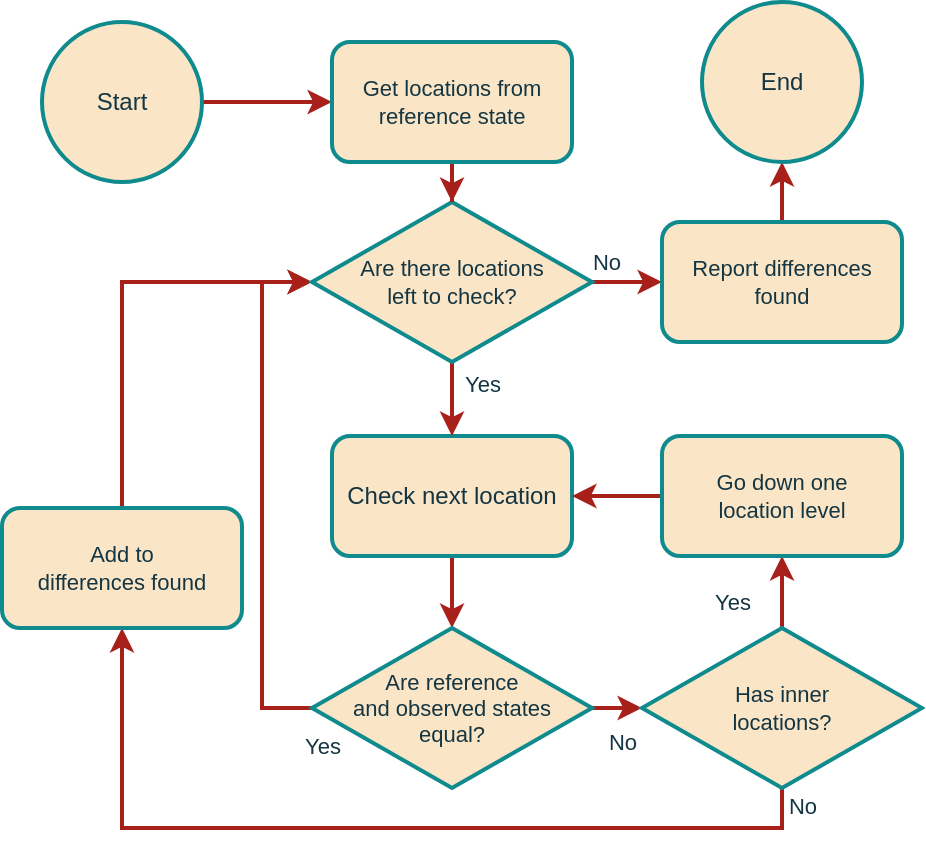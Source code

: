 <mxfile version="22.1.2" type="device">
  <diagram name="Page-1" id="BeeQXuH5mpLVNXQqc5U8">
    <mxGraphModel dx="1434" dy="907" grid="1" gridSize="10" guides="1" tooltips="1" connect="1" arrows="1" fold="1" page="1" pageScale="1" pageWidth="850" pageHeight="1100" math="0" shadow="0">
      <root>
        <mxCell id="0" />
        <mxCell id="1" parent="0" />
        <mxCell id="WwQ5Zhibpey-EET8wIZZ-1" value="" style="edgeStyle=orthogonalEdgeStyle;shape=connector;rounded=0;orthogonalLoop=1;jettySize=auto;html=1;labelBackgroundColor=default;strokeColor=#A8201A;strokeWidth=2;align=center;verticalAlign=middle;fontFamily=Helvetica;fontSize=11;fontColor=#143642;endArrow=classic;fillColor=#FAE5C7;" edge="1" parent="1" source="WwQ5Zhibpey-EET8wIZZ-2" target="WwQ5Zhibpey-EET8wIZZ-27">
          <mxGeometry relative="1" as="geometry" />
        </mxCell>
        <mxCell id="WwQ5Zhibpey-EET8wIZZ-2" value="Start" style="ellipse;whiteSpace=wrap;html=1;aspect=fixed;strokeColor=#0F8B8D;fontColor=#143642;fillColor=#FAE5C7;strokeWidth=2;" vertex="1" parent="1">
          <mxGeometry x="220" y="370" width="80" height="80" as="geometry" />
        </mxCell>
        <mxCell id="WwQ5Zhibpey-EET8wIZZ-3" value="" style="edgeStyle=orthogonalEdgeStyle;shape=connector;rounded=0;orthogonalLoop=1;jettySize=auto;html=1;labelBackgroundColor=default;strokeColor=#A8201A;strokeWidth=2;align=center;verticalAlign=middle;fontFamily=Helvetica;fontSize=11;fontColor=#143642;endArrow=classic;fillColor=#FAE5C7;" edge="1" parent="1" source="WwQ5Zhibpey-EET8wIZZ-4" target="WwQ5Zhibpey-EET8wIZZ-8">
          <mxGeometry relative="1" as="geometry" />
        </mxCell>
        <mxCell id="WwQ5Zhibpey-EET8wIZZ-4" value="Check next location" style="rounded=1;whiteSpace=wrap;html=1;strokeColor=#0F8B8D;fontColor=#143642;fillColor=#FAE5C7;strokeWidth=2;" vertex="1" parent="1">
          <mxGeometry x="365" y="577" width="120" height="60" as="geometry" />
        </mxCell>
        <mxCell id="WwQ5Zhibpey-EET8wIZZ-5" value="No&lt;br&gt;" style="edgeStyle=orthogonalEdgeStyle;shape=connector;rounded=0;orthogonalLoop=1;jettySize=auto;html=1;labelBackgroundColor=default;strokeColor=#A8201A;strokeWidth=2;align=center;verticalAlign=middle;fontFamily=Helvetica;fontSize=11;fontColor=#143642;endArrow=classic;fillColor=#FAE5C7;" edge="1" parent="1" source="WwQ5Zhibpey-EET8wIZZ-8" target="WwQ5Zhibpey-EET8wIZZ-13">
          <mxGeometry x="0.636" y="-17" relative="1" as="geometry">
            <mxPoint x="425" y="790" as="targetPoint" />
            <mxPoint as="offset" />
          </mxGeometry>
        </mxCell>
        <mxCell id="WwQ5Zhibpey-EET8wIZZ-6" style="edgeStyle=orthogonalEdgeStyle;shape=connector;rounded=0;orthogonalLoop=1;jettySize=auto;html=1;labelBackgroundColor=default;strokeColor=#A8201A;strokeWidth=2;align=center;verticalAlign=middle;fontFamily=Helvetica;fontSize=11;fontColor=#143642;endArrow=classic;fillColor=#FAE5C7;entryX=0;entryY=0.5;entryDx=0;entryDy=0;exitX=0;exitY=0.5;exitDx=0;exitDy=0;" edge="1" parent="1" source="WwQ5Zhibpey-EET8wIZZ-8" target="WwQ5Zhibpey-EET8wIZZ-22">
          <mxGeometry relative="1" as="geometry">
            <mxPoint x="315" y="713" as="targetPoint" />
            <Array as="points">
              <mxPoint x="330" y="713" />
              <mxPoint x="330" y="500" />
            </Array>
          </mxGeometry>
        </mxCell>
        <mxCell id="WwQ5Zhibpey-EET8wIZZ-7" value="Yes" style="edgeLabel;html=1;align=center;verticalAlign=middle;resizable=0;points=[];fontSize=11;fontFamily=Helvetica;fontColor=#143642;" vertex="1" connectable="0" parent="WwQ5Zhibpey-EET8wIZZ-6">
          <mxGeometry x="0.186" y="-2" relative="1" as="geometry">
            <mxPoint x="28" y="150" as="offset" />
          </mxGeometry>
        </mxCell>
        <mxCell id="WwQ5Zhibpey-EET8wIZZ-8" value="Are reference &lt;br&gt;and observed states &lt;br&gt;equal?" style="rhombus;whiteSpace=wrap;html=1;rounded=0;strokeColor=#0F8B8D;strokeWidth=2;align=center;verticalAlign=middle;fontFamily=Helvetica;fontSize=11;fontColor=#143642;fillColor=#FAE5C7;" vertex="1" parent="1">
          <mxGeometry x="355" y="673" width="140" height="80" as="geometry" />
        </mxCell>
        <mxCell id="WwQ5Zhibpey-EET8wIZZ-9" value="" style="edgeStyle=orthogonalEdgeStyle;shape=connector;rounded=0;orthogonalLoop=1;jettySize=auto;html=1;labelBackgroundColor=default;strokeColor=#A8201A;strokeWidth=2;align=center;verticalAlign=middle;fontFamily=Helvetica;fontSize=11;fontColor=#143642;endArrow=classic;fillColor=#FAE5C7;" edge="1" parent="1" source="WwQ5Zhibpey-EET8wIZZ-13" target="WwQ5Zhibpey-EET8wIZZ-17">
          <mxGeometry relative="1" as="geometry" />
        </mxCell>
        <mxCell id="WwQ5Zhibpey-EET8wIZZ-10" value="Yes" style="edgeLabel;html=1;align=center;verticalAlign=middle;resizable=0;points=[];fontSize=11;fontFamily=Helvetica;fontColor=#143642;" vertex="1" connectable="0" parent="WwQ5Zhibpey-EET8wIZZ-9">
          <mxGeometry x="0.257" y="-2" relative="1" as="geometry">
            <mxPoint x="-27" y="6" as="offset" />
          </mxGeometry>
        </mxCell>
        <mxCell id="WwQ5Zhibpey-EET8wIZZ-11" style="edgeStyle=orthogonalEdgeStyle;shape=connector;rounded=0;orthogonalLoop=1;jettySize=auto;html=1;exitX=0.5;exitY=1;exitDx=0;exitDy=0;entryX=0.5;entryY=1;entryDx=0;entryDy=0;labelBackgroundColor=default;strokeColor=#A8201A;strokeWidth=2;align=center;verticalAlign=middle;fontFamily=Helvetica;fontSize=11;fontColor=#143642;endArrow=classic;fillColor=#FAE5C7;" edge="1" parent="1" source="WwQ5Zhibpey-EET8wIZZ-13" target="WwQ5Zhibpey-EET8wIZZ-15">
          <mxGeometry relative="1" as="geometry" />
        </mxCell>
        <mxCell id="WwQ5Zhibpey-EET8wIZZ-12" value="No" style="edgeLabel;html=1;align=center;verticalAlign=middle;resizable=0;points=[];fontSize=11;fontFamily=Helvetica;fontColor=#143642;" vertex="1" connectable="0" parent="WwQ5Zhibpey-EET8wIZZ-11">
          <mxGeometry x="-0.963" relative="1" as="geometry">
            <mxPoint x="10" as="offset" />
          </mxGeometry>
        </mxCell>
        <mxCell id="WwQ5Zhibpey-EET8wIZZ-13" value="Has inner &lt;br&gt;locations?" style="rhombus;whiteSpace=wrap;html=1;rounded=0;strokeColor=#0F8B8D;strokeWidth=2;align=center;verticalAlign=middle;fontFamily=Helvetica;fontSize=11;fontColor=#143642;fillColor=#FAE5C7;" vertex="1" parent="1">
          <mxGeometry x="520" y="673" width="140" height="80" as="geometry" />
        </mxCell>
        <mxCell id="WwQ5Zhibpey-EET8wIZZ-14" style="edgeStyle=orthogonalEdgeStyle;shape=connector;rounded=0;orthogonalLoop=1;jettySize=auto;html=1;entryX=0;entryY=0.5;entryDx=0;entryDy=0;labelBackgroundColor=default;strokeColor=#A8201A;strokeWidth=2;align=center;verticalAlign=middle;fontFamily=Helvetica;fontSize=11;fontColor=#143642;endArrow=classic;fillColor=#FAE5C7;exitX=0.5;exitY=0;exitDx=0;exitDy=0;" edge="1" parent="1" source="WwQ5Zhibpey-EET8wIZZ-15" target="WwQ5Zhibpey-EET8wIZZ-22">
          <mxGeometry relative="1" as="geometry">
            <Array as="points">
              <mxPoint x="260" y="500" />
            </Array>
          </mxGeometry>
        </mxCell>
        <mxCell id="WwQ5Zhibpey-EET8wIZZ-15" value="Add to &lt;br&gt;differences found" style="rounded=1;whiteSpace=wrap;html=1;strokeColor=#0F8B8D;strokeWidth=2;align=center;verticalAlign=middle;fontFamily=Helvetica;fontSize=11;fontColor=#143642;fillColor=#FAE5C7;" vertex="1" parent="1">
          <mxGeometry x="200" y="613" width="120" height="60" as="geometry" />
        </mxCell>
        <mxCell id="WwQ5Zhibpey-EET8wIZZ-16" style="edgeStyle=orthogonalEdgeStyle;shape=connector;rounded=0;orthogonalLoop=1;jettySize=auto;html=1;entryX=1;entryY=0.5;entryDx=0;entryDy=0;labelBackgroundColor=default;strokeColor=#A8201A;strokeWidth=2;align=center;verticalAlign=middle;fontFamily=Helvetica;fontSize=11;fontColor=#143642;endArrow=classic;fillColor=#FAE5C7;" edge="1" parent="1" source="WwQ5Zhibpey-EET8wIZZ-17" target="WwQ5Zhibpey-EET8wIZZ-4">
          <mxGeometry relative="1" as="geometry" />
        </mxCell>
        <mxCell id="WwQ5Zhibpey-EET8wIZZ-17" value="Go down one &lt;br&gt;location level" style="rounded=1;whiteSpace=wrap;html=1;strokeColor=#0F8B8D;strokeWidth=2;align=center;verticalAlign=middle;fontFamily=Helvetica;fontSize=11;fontColor=#143642;fillColor=#FAE5C7;" vertex="1" parent="1">
          <mxGeometry x="530" y="577" width="120" height="60" as="geometry" />
        </mxCell>
        <mxCell id="WwQ5Zhibpey-EET8wIZZ-18" value="" style="edgeStyle=orthogonalEdgeStyle;shape=connector;rounded=0;orthogonalLoop=1;jettySize=auto;html=1;labelBackgroundColor=default;strokeColor=#A8201A;strokeWidth=2;align=center;verticalAlign=middle;fontFamily=Helvetica;fontSize=11;fontColor=#143642;endArrow=classic;fillColor=#FAE5C7;" edge="1" parent="1" source="WwQ5Zhibpey-EET8wIZZ-22" target="WwQ5Zhibpey-EET8wIZZ-24">
          <mxGeometry relative="1" as="geometry">
            <mxPoint x="555.0" y="500" as="targetPoint" />
          </mxGeometry>
        </mxCell>
        <mxCell id="WwQ5Zhibpey-EET8wIZZ-19" value="No" style="edgeLabel;html=1;align=center;verticalAlign=middle;resizable=0;points=[];fontSize=11;fontFamily=Helvetica;fontColor=#143642;" vertex="1" connectable="0" parent="WwQ5Zhibpey-EET8wIZZ-18">
          <mxGeometry x="-0.682" y="2" relative="1" as="geometry">
            <mxPoint y="-8" as="offset" />
          </mxGeometry>
        </mxCell>
        <mxCell id="WwQ5Zhibpey-EET8wIZZ-20" style="edgeStyle=orthogonalEdgeStyle;shape=connector;rounded=0;orthogonalLoop=1;jettySize=auto;html=1;labelBackgroundColor=default;strokeColor=#A8201A;strokeWidth=2;align=center;verticalAlign=middle;fontFamily=Helvetica;fontSize=11;fontColor=#143642;endArrow=classic;fillColor=#FAE5C7;" edge="1" parent="1" source="WwQ5Zhibpey-EET8wIZZ-22" target="WwQ5Zhibpey-EET8wIZZ-4">
          <mxGeometry relative="1" as="geometry" />
        </mxCell>
        <mxCell id="WwQ5Zhibpey-EET8wIZZ-21" value="Yes" style="edgeLabel;html=1;align=center;verticalAlign=middle;resizable=0;points=[];fontSize=11;fontFamily=Helvetica;fontColor=#143642;" vertex="1" connectable="0" parent="WwQ5Zhibpey-EET8wIZZ-20">
          <mxGeometry x="-0.494" y="1" relative="1" as="geometry">
            <mxPoint x="14" as="offset" />
          </mxGeometry>
        </mxCell>
        <mxCell id="WwQ5Zhibpey-EET8wIZZ-22" value="Are there locations &lt;br&gt;left to check?" style="rhombus;whiteSpace=wrap;html=1;rounded=0;strokeColor=#0F8B8D;strokeWidth=2;align=center;verticalAlign=middle;fontFamily=Helvetica;fontSize=11;fontColor=#143642;fillColor=#FAE5C7;" vertex="1" parent="1">
          <mxGeometry x="355" y="460" width="140" height="80" as="geometry" />
        </mxCell>
        <mxCell id="WwQ5Zhibpey-EET8wIZZ-23" value="" style="edgeStyle=orthogonalEdgeStyle;shape=connector;rounded=0;orthogonalLoop=1;jettySize=auto;html=1;labelBackgroundColor=default;strokeColor=#A8201A;strokeWidth=2;align=center;verticalAlign=middle;fontFamily=Helvetica;fontSize=11;fontColor=#143642;endArrow=classic;fillColor=#FAE5C7;" edge="1" parent="1" source="WwQ5Zhibpey-EET8wIZZ-24" target="WwQ5Zhibpey-EET8wIZZ-25">
          <mxGeometry relative="1" as="geometry" />
        </mxCell>
        <mxCell id="WwQ5Zhibpey-EET8wIZZ-24" value="Report differences found" style="rounded=1;whiteSpace=wrap;html=1;strokeColor=#0F8B8D;strokeWidth=2;align=center;verticalAlign=middle;fontFamily=Helvetica;fontSize=11;fontColor=#143642;fillColor=#FAE5C7;" vertex="1" parent="1">
          <mxGeometry x="530" y="470" width="120" height="60" as="geometry" />
        </mxCell>
        <mxCell id="WwQ5Zhibpey-EET8wIZZ-25" value="End" style="ellipse;whiteSpace=wrap;html=1;aspect=fixed;strokeColor=#0F8B8D;fontColor=#143642;fillColor=#FAE5C7;strokeWidth=2;" vertex="1" parent="1">
          <mxGeometry x="550" y="360" width="80" height="80" as="geometry" />
        </mxCell>
        <mxCell id="WwQ5Zhibpey-EET8wIZZ-26" value="" style="edgeStyle=orthogonalEdgeStyle;shape=connector;rounded=0;orthogonalLoop=1;jettySize=auto;html=1;labelBackgroundColor=default;strokeColor=#A8201A;strokeWidth=2;align=center;verticalAlign=middle;fontFamily=Helvetica;fontSize=11;fontColor=#143642;endArrow=classic;fillColor=#FAE5C7;" edge="1" parent="1" source="WwQ5Zhibpey-EET8wIZZ-27" target="WwQ5Zhibpey-EET8wIZZ-22">
          <mxGeometry relative="1" as="geometry" />
        </mxCell>
        <mxCell id="WwQ5Zhibpey-EET8wIZZ-27" value="Get locations from reference state" style="rounded=1;whiteSpace=wrap;html=1;strokeColor=#0F8B8D;strokeWidth=2;align=center;verticalAlign=middle;fontFamily=Helvetica;fontSize=11;fontColor=#143642;fillColor=#FAE5C7;" vertex="1" parent="1">
          <mxGeometry x="365" y="380" width="120" height="60" as="geometry" />
        </mxCell>
      </root>
    </mxGraphModel>
  </diagram>
</mxfile>
